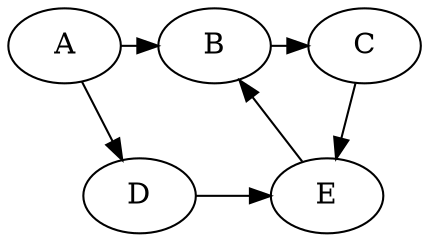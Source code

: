 digraph G {

  { rank = same; A B C }
  { rank = same; D E }

  A -> B;
  A -> D;
  B -> C;
  C -> E;
  D -> E;
  E -> B [constraint = false];
  
}